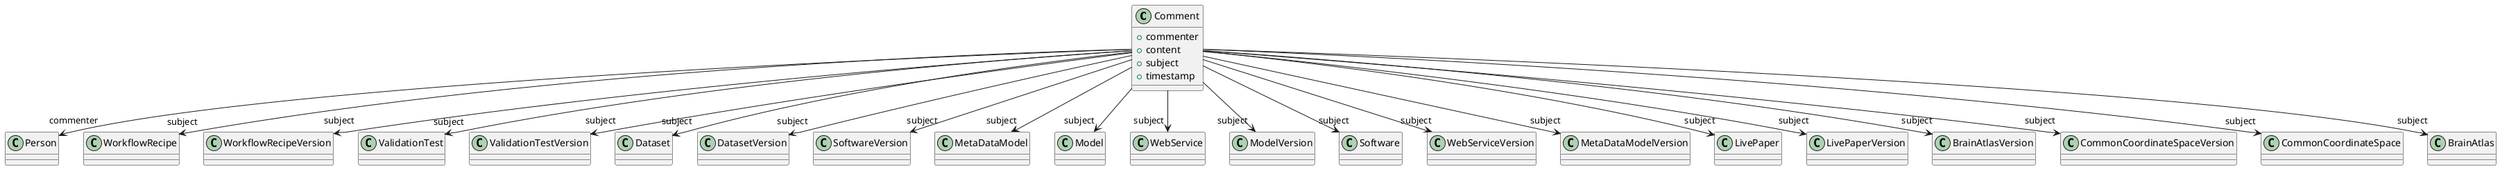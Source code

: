 @startuml
class Comment {
+commenter
+content
+subject
+timestamp

}
Comment -d-> "commenter" Person
Comment -d-> "subject" WorkflowRecipe
Comment -d-> "subject" WorkflowRecipeVersion
Comment -d-> "subject" ValidationTest
Comment -d-> "subject" ValidationTestVersion
Comment -d-> "subject" Dataset
Comment -d-> "subject" DatasetVersion
Comment -d-> "subject" SoftwareVersion
Comment -d-> "subject" MetaDataModel
Comment -d-> "subject" Model
Comment -d-> "subject" WebService
Comment -d-> "subject" ModelVersion
Comment -d-> "subject" Software
Comment -d-> "subject" WebServiceVersion
Comment -d-> "subject" MetaDataModelVersion
Comment -d-> "subject" LivePaper
Comment -d-> "subject" LivePaperVersion
Comment -d-> "subject" BrainAtlasVersion
Comment -d-> "subject" CommonCoordinateSpaceVersion
Comment -d-> "subject" CommonCoordinateSpace
Comment -d-> "subject" BrainAtlas

@enduml